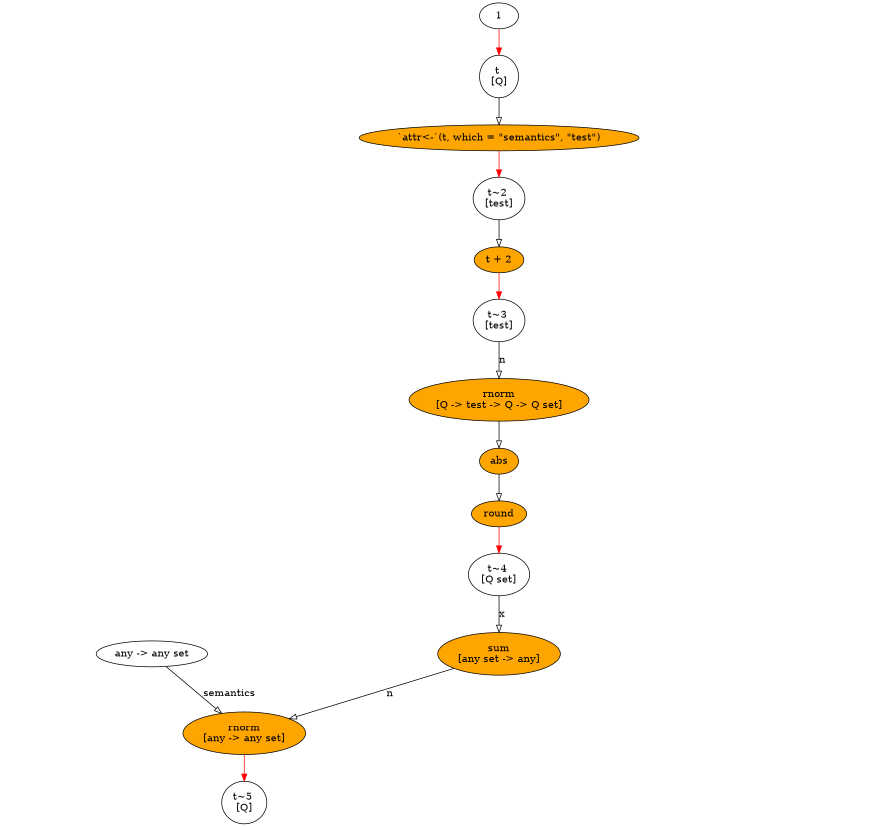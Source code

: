 digraph f {
	graph [bgcolor=transparent, fontcolor=black, ratio=fill, splines=TRUE, rank=same, size="5.83333333333333,5.52083333333333", rankdir=TB];
	node [label="\N", shape=ellipse, fixedsize=FALSE, fillcolor=white, style=filled, color=black, fontcolor=black, fontsize=14, height="0.5", width="0.75"];
	edge [headport=center, style=solid, arrowhead=normal, color=black, dir=none, weight="1.0", fontcolor=black, arrowtail=none, fontsize=14, labelfontsize=11, arrowsize=1, minlen=1];
	graph [bb="0,0,1231.4,1164"];
	t [label="t \n[Q]", height="0.8171", pos="719.64,1060"];
	lt_1ZXul6 [label=1, pos="719.64,1146"];
	"t~2" [label="t~2 \n[test]", height="0.8171", width="0.87016", pos="719.64,888"];
	fcall_od5Qph [label="`attr<-`(t, which = \"semantics\", \"test\")", fillcolor=orange, width="4.4012", pos="719.64,974"];
	"t~3" [label="t~3 \n[test]", height="0.8171", width="0.87016", pos="719.64,716"];
	fcall_wN44rE [label="t + 2", fillcolor=orange, width="0.7892", pos="719.64,802"];
	"t~4" [label="t~4 \n[Q set]", height="0.8171", width="1.0628", pos="719.64,356"];
	fcall_HLfrN1 [label=round, fillcolor=orange, width="0.92452", pos="719.64,442"];
	fcall_HSYrID [label=abs, fillcolor=orange, pos="719.64,516"];
	fcall_iPirFU [label="rnorm\n[Q -> test -> Q -> Q set]", fillcolor=orange, height="0.8171", width="3.0006", pos="719.64,602"];
	"t~5" [label="t~5 \n[Q]", height="0.8171", pos="398.64,30"];
	fcall_UVbvIw [label="rnorm\n[any -> any set]", fillcolor=orange, height="0.8171", width="2.0388", pos="398.64,128"];
	fcall_CBXoje [label="sum\n[any set -> any]", fillcolor=orange, height="0.8171", width="2.0388", pos="719.64,242"];
	lt_bHUhio [label="any -> any set", width="1.8132", pos="210.64,242"];
	t -> fcall_od5Qph:center [arrowhead=onormal, dir=forward, weight=1, pos="e,719.64,992.14 719.64,1030.6 719.64,1021.4 719.64,1011.3 719.64,1002.2"];
	lt_1ZXul6 -> t:center [color=red, dir=forward, weight=1, pos="e,719.64,1089.6 719.64,1127.6 719.64,1119.5 719.64,1109.4 719.64,1099.6"];
	"t~2" -> fcall_wN44rE:center [arrowhead=onormal, dir=forward, weight=1, pos="e,719.64,820.14 719.64,858.56 719.64,849.39 719.64,839.26 719.64,830.18"];
	fcall_od5Qph -> "t~2":center [color=red, dir=forward, weight=1, pos="e,719.64,917.63 719.64,955.6 719.64,947.46 719.64,937.43 719.64,927.65"];
	"t~3" -> fcall_iPirFU:center [arrowhead=onormal, dir=forward, weight=1, label=n, pos="e,719.64,631.5 719.64,686.45 719.64,672.89 719.64,656.48 719.64,641.81", lp="723.14,659"];
	fcall_wN44rE -> "t~3":center [color=red, dir=forward, weight=1, pos="e,719.64,745.63 719.64,783.6 719.64,775.46 719.64,765.43 719.64,755.65"];
	"t~4" -> fcall_CBXoje:center [arrowhead=onormal, dir=forward, weight=1, label=x, pos="e,719.64,271.5 719.64,326.45 719.64,312.89 719.64,296.48 719.64,281.81", lp="723.14,299"];
	fcall_HLfrN1 -> "t~4":center [color=red, dir=forward, weight=1, pos="e,719.64,385.63 719.64,423.6 719.64,415.46 719.64,405.43 719.64,395.65"];
	fcall_HSYrID -> fcall_HLfrN1:center [arrowhead=onormal, dir=forward, weight=1, pos="e,719.64,460.44 719.64,497.94 719.64,489.81 719.64,479.88 719.64,470.7"];
	fcall_iPirFU -> fcall_HSYrID:center [arrowhead=onormal, dir=forward, weight=1, pos="e,719.64,534.14 719.64,572.56 719.64,563.39 719.64,553.26 719.64,544.18"];
	fcall_UVbvIw -> "t~5":center [color=red, dir=forward, weight=1, pos="e,398.64,59.599 398.64,98.457 398.64,89.446 398.64,79.334 398.64,69.736"];
	fcall_CBXoje -> fcall_UVbvIw:center [arrowhead=onormal, dir=forward, weight=1, label=n, pos="e,452.82,147.91 665.19,222 609.1,202.43 521.75,171.95 462.46,151.27", lp="581.14,185"];
	lt_bHUhio -> fcall_UVbvIw:center [arrowhead=onormal, dir=forward, weight=1, label=semantics, pos="e,358.6,152.85 236.78,225.43 265.89,208.08 313.6,179.66 349.7,158.16", lp="343.24,185"];
}
